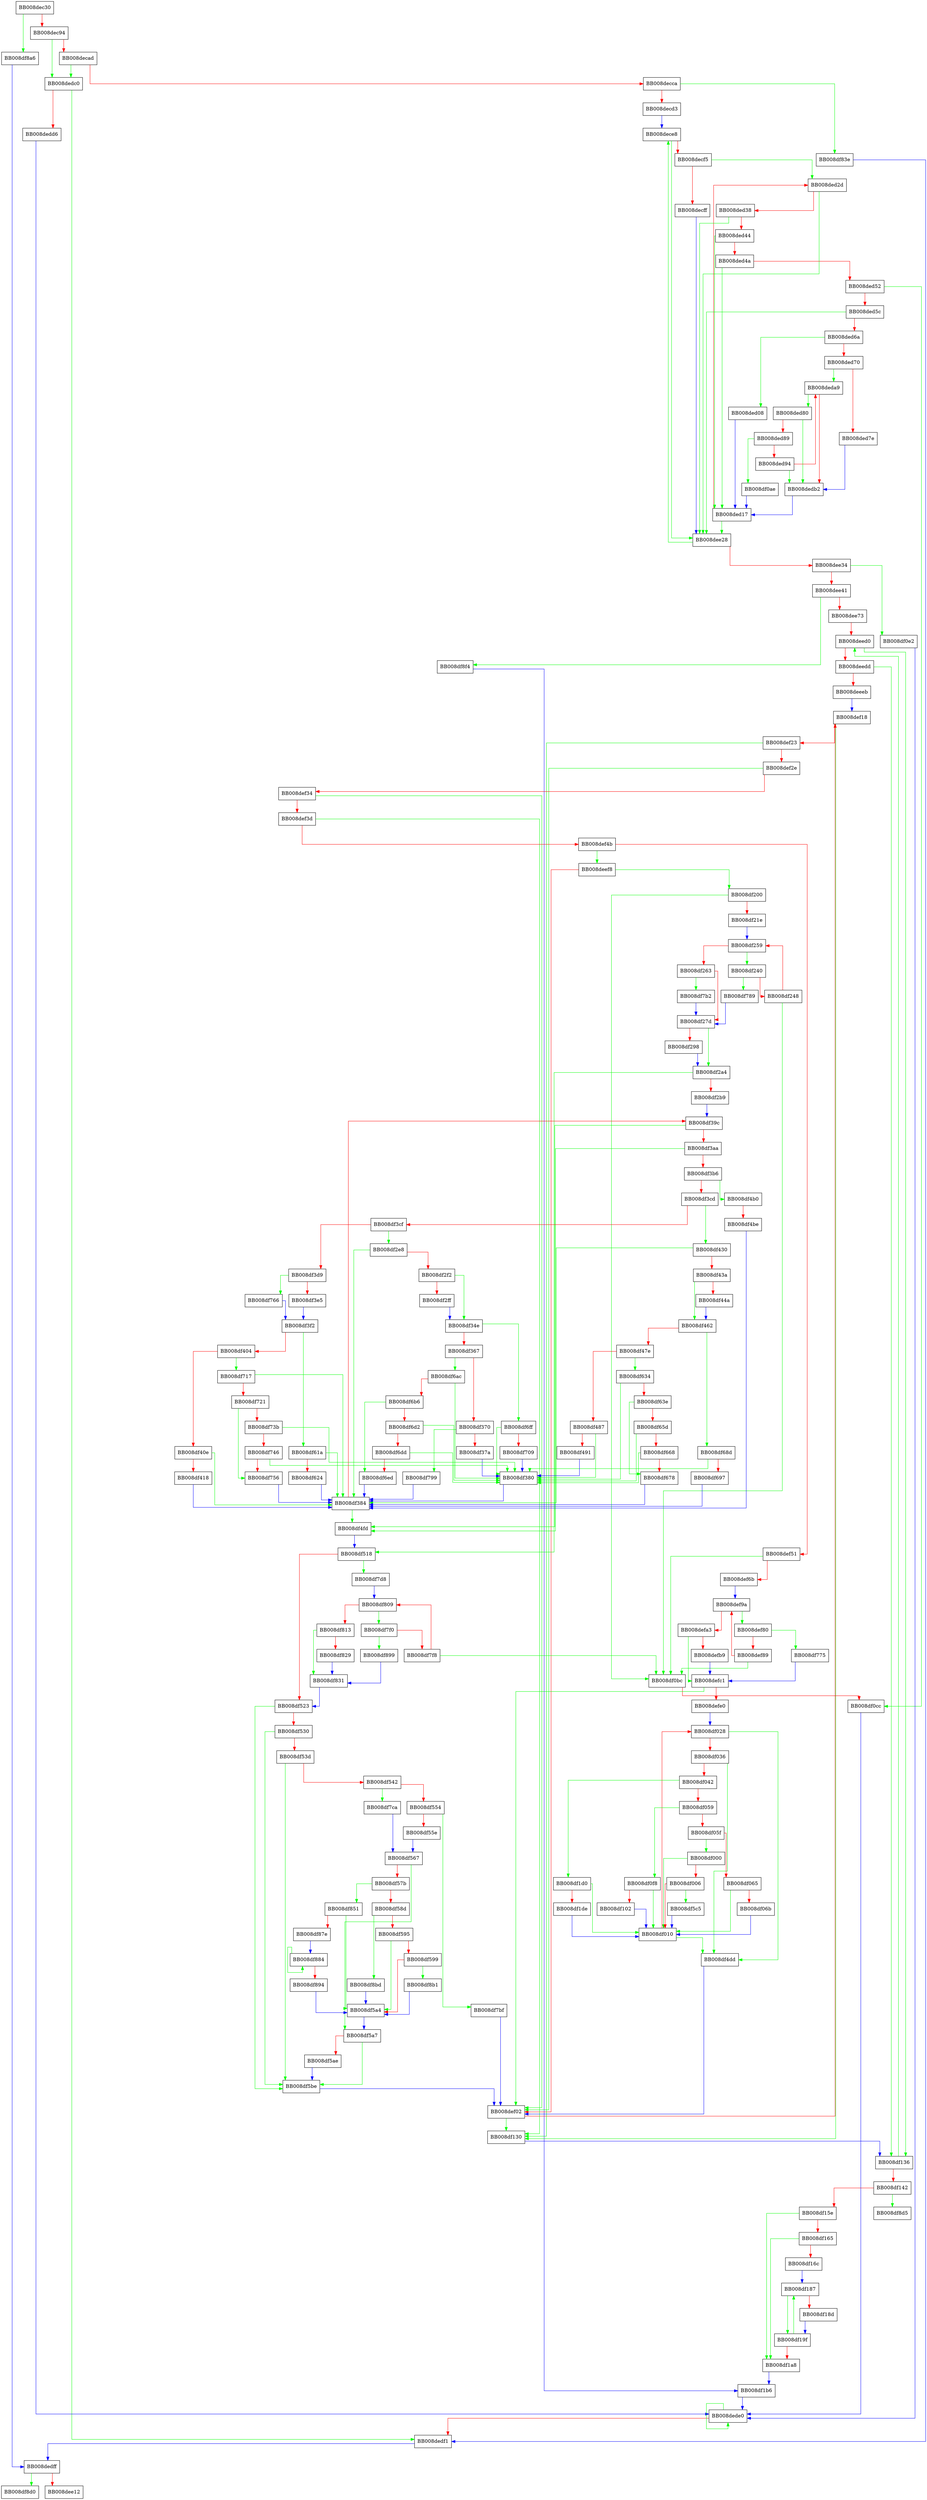 digraph getifaddrs_internal {
  node [shape="box"];
  graph [splines=ortho];
  BB008dec30 -> BB008df8a6 [color="green"];
  BB008dec30 -> BB008dec94 [color="red"];
  BB008dec94 -> BB008dedc0 [color="green"];
  BB008dec94 -> BB008decad [color="red"];
  BB008decad -> BB008dedc0 [color="green"];
  BB008decad -> BB008decca [color="red"];
  BB008decca -> BB008df83e [color="green"];
  BB008decca -> BB008decd3 [color="red"];
  BB008decd3 -> BB008dece8 [color="blue"];
  BB008dece8 -> BB008dee28 [color="green"];
  BB008dece8 -> BB008decf5 [color="red"];
  BB008decf5 -> BB008ded2d [color="green"];
  BB008decf5 -> BB008decff [color="red"];
  BB008decff -> BB008dee28 [color="blue"];
  BB008ded08 -> BB008ded17 [color="blue"];
  BB008ded17 -> BB008dee28 [color="green"];
  BB008ded17 -> BB008ded2d [color="red"];
  BB008ded2d -> BB008dee28 [color="green"];
  BB008ded2d -> BB008ded38 [color="red"];
  BB008ded38 -> BB008dee28 [color="green"];
  BB008ded38 -> BB008ded44 [color="red"];
  BB008ded44 -> BB008ded17 [color="green"];
  BB008ded44 -> BB008ded4a [color="red"];
  BB008ded4a -> BB008ded17 [color="green"];
  BB008ded4a -> BB008ded52 [color="red"];
  BB008ded52 -> BB008df0cc [color="green"];
  BB008ded52 -> BB008ded5c [color="red"];
  BB008ded5c -> BB008dee28 [color="green"];
  BB008ded5c -> BB008ded6a [color="red"];
  BB008ded6a -> BB008ded08 [color="green"];
  BB008ded6a -> BB008ded70 [color="red"];
  BB008ded70 -> BB008deda9 [color="green"];
  BB008ded70 -> BB008ded7e [color="red"];
  BB008ded7e -> BB008dedb2 [color="blue"];
  BB008ded80 -> BB008dedb2 [color="green"];
  BB008ded80 -> BB008ded89 [color="red"];
  BB008ded89 -> BB008df0ae [color="green"];
  BB008ded89 -> BB008ded94 [color="red"];
  BB008ded94 -> BB008dedb2 [color="green"];
  BB008ded94 -> BB008deda9 [color="red"];
  BB008deda9 -> BB008ded80 [color="green"];
  BB008deda9 -> BB008dedb2 [color="red"];
  BB008dedb2 -> BB008ded17 [color="blue"];
  BB008dedc0 -> BB008dedf1 [color="green"];
  BB008dedc0 -> BB008dedd6 [color="red"];
  BB008dedd6 -> BB008dede0 [color="blue"];
  BB008dede0 -> BB008dede0 [color="green"];
  BB008dede0 -> BB008dedf1 [color="red"];
  BB008dedf1 -> BB008dedff [color="blue"];
  BB008dedff -> BB008df8d0 [color="green"];
  BB008dedff -> BB008dee12 [color="red"];
  BB008dee28 -> BB008dece8 [color="green"];
  BB008dee28 -> BB008dee34 [color="red"];
  BB008dee34 -> BB008df0e2 [color="green"];
  BB008dee34 -> BB008dee41 [color="red"];
  BB008dee41 -> BB008df8f4 [color="green"];
  BB008dee41 -> BB008dee73 [color="red"];
  BB008dee73 -> BB008deed0 [color="red"];
  BB008deed0 -> BB008df136 [color="green"];
  BB008deed0 -> BB008deedd [color="red"];
  BB008deedd -> BB008df136 [color="green"];
  BB008deedd -> BB008deeeb [color="red"];
  BB008deeeb -> BB008def18 [color="blue"];
  BB008deef8 -> BB008df200 [color="green"];
  BB008deef8 -> BB008def02 [color="red"];
  BB008def02 -> BB008df130 [color="green"];
  BB008def02 -> BB008def18 [color="red"];
  BB008def18 -> BB008df130 [color="green"];
  BB008def18 -> BB008def23 [color="red"];
  BB008def23 -> BB008df130 [color="green"];
  BB008def23 -> BB008def2e [color="red"];
  BB008def2e -> BB008def02 [color="green"];
  BB008def2e -> BB008def34 [color="red"];
  BB008def34 -> BB008def02 [color="green"];
  BB008def34 -> BB008def3d [color="red"];
  BB008def3d -> BB008df130 [color="green"];
  BB008def3d -> BB008def4b [color="red"];
  BB008def4b -> BB008deef8 [color="green"];
  BB008def4b -> BB008def51 [color="red"];
  BB008def51 -> BB008df0bc [color="green"];
  BB008def51 -> BB008def6b [color="red"];
  BB008def6b -> BB008def9a [color="blue"];
  BB008def80 -> BB008df775 [color="green"];
  BB008def80 -> BB008def89 [color="red"];
  BB008def89 -> BB008df0bc [color="green"];
  BB008def89 -> BB008def9a [color="red"];
  BB008def9a -> BB008def80 [color="green"];
  BB008def9a -> BB008defa3 [color="red"];
  BB008defa3 -> BB008defc1 [color="green"];
  BB008defa3 -> BB008defb9 [color="red"];
  BB008defb9 -> BB008defc1 [color="blue"];
  BB008defc1 -> BB008def02 [color="green"];
  BB008defc1 -> BB008defe0 [color="red"];
  BB008defe0 -> BB008df028 [color="blue"];
  BB008df000 -> BB008df010 [color="green"];
  BB008df000 -> BB008df006 [color="red"];
  BB008df006 -> BB008df5c5 [color="green"];
  BB008df006 -> BB008df010 [color="red"];
  BB008df010 -> BB008df4dd [color="green"];
  BB008df010 -> BB008df028 [color="red"];
  BB008df028 -> BB008df4dd [color="green"];
  BB008df028 -> BB008df036 [color="red"];
  BB008df036 -> BB008df4dd [color="green"];
  BB008df036 -> BB008df042 [color="red"];
  BB008df042 -> BB008df1d0 [color="green"];
  BB008df042 -> BB008df059 [color="red"];
  BB008df059 -> BB008df0f8 [color="green"];
  BB008df059 -> BB008df05f [color="red"];
  BB008df05f -> BB008df000 [color="green"];
  BB008df05f -> BB008df065 [color="red"];
  BB008df065 -> BB008df010 [color="green"];
  BB008df065 -> BB008df06b [color="red"];
  BB008df06b -> BB008df010 [color="blue"];
  BB008df0ae -> BB008ded17 [color="blue"];
  BB008df0bc -> BB008df0cc [color="red"];
  BB008df0cc -> BB008dede0 [color="blue"];
  BB008df0e2 -> BB008dede0 [color="blue"];
  BB008df0f8 -> BB008df010 [color="green"];
  BB008df0f8 -> BB008df102 [color="red"];
  BB008df102 -> BB008df010 [color="blue"];
  BB008df130 -> BB008df136 [color="blue"];
  BB008df136 -> BB008deed0 [color="green"];
  BB008df136 -> BB008df142 [color="red"];
  BB008df142 -> BB008df8d5 [color="green"];
  BB008df142 -> BB008df15e [color="red"];
  BB008df15e -> BB008df1a8 [color="green"];
  BB008df15e -> BB008df165 [color="red"];
  BB008df165 -> BB008df1a8 [color="green"];
  BB008df165 -> BB008df16c [color="red"];
  BB008df16c -> BB008df187 [color="blue"];
  BB008df187 -> BB008df19f [color="green"];
  BB008df187 -> BB008df18d [color="red"];
  BB008df18d -> BB008df19f [color="blue"];
  BB008df19f -> BB008df187 [color="green"];
  BB008df19f -> BB008df1a8 [color="red"];
  BB008df1a8 -> BB008df1b6 [color="blue"];
  BB008df1b6 -> BB008dede0 [color="blue"];
  BB008df1d0 -> BB008df010 [color="green"];
  BB008df1d0 -> BB008df1de [color="red"];
  BB008df1de -> BB008df010 [color="blue"];
  BB008df200 -> BB008df0bc [color="green"];
  BB008df200 -> BB008df21e [color="red"];
  BB008df21e -> BB008df259 [color="blue"];
  BB008df240 -> BB008df789 [color="green"];
  BB008df240 -> BB008df248 [color="red"];
  BB008df248 -> BB008df0bc [color="green"];
  BB008df248 -> BB008df259 [color="red"];
  BB008df259 -> BB008df240 [color="green"];
  BB008df259 -> BB008df263 [color="red"];
  BB008df263 -> BB008df7b2 [color="green"];
  BB008df263 -> BB008df27d [color="red"];
  BB008df27d -> BB008df2a4 [color="green"];
  BB008df27d -> BB008df298 [color="red"];
  BB008df298 -> BB008df2a4 [color="blue"];
  BB008df2a4 -> BB008df518 [color="green"];
  BB008df2a4 -> BB008df2b9 [color="red"];
  BB008df2b9 -> BB008df39c [color="blue"];
  BB008df2e8 -> BB008df384 [color="green"];
  BB008df2e8 -> BB008df2f2 [color="red"];
  BB008df2f2 -> BB008df34e [color="green"];
  BB008df2f2 -> BB008df2ff [color="red"];
  BB008df2ff -> BB008df34e [color="blue"];
  BB008df34e -> BB008df6ff [color="green"];
  BB008df34e -> BB008df367 [color="red"];
  BB008df367 -> BB008df6ac [color="green"];
  BB008df367 -> BB008df370 [color="red"];
  BB008df370 -> BB008df799 [color="green"];
  BB008df370 -> BB008df37a [color="red"];
  BB008df37a -> BB008df380 [color="blue"];
  BB008df380 -> BB008df384 [color="blue"];
  BB008df384 -> BB008df4fd [color="green"];
  BB008df384 -> BB008df39c [color="red"];
  BB008df39c -> BB008df4fd [color="green"];
  BB008df39c -> BB008df3aa [color="red"];
  BB008df3aa -> BB008df4fd [color="green"];
  BB008df3aa -> BB008df3b6 [color="red"];
  BB008df3b6 -> BB008df4b0 [color="green"];
  BB008df3b6 -> BB008df3cd [color="red"];
  BB008df3cd -> BB008df430 [color="green"];
  BB008df3cd -> BB008df3cf [color="red"];
  BB008df3cf -> BB008df2e8 [color="green"];
  BB008df3cf -> BB008df3d9 [color="red"];
  BB008df3d9 -> BB008df766 [color="green"];
  BB008df3d9 -> BB008df3e5 [color="red"];
  BB008df3e5 -> BB008df3f2 [color="blue"];
  BB008df3f2 -> BB008df61a [color="green"];
  BB008df3f2 -> BB008df404 [color="red"];
  BB008df404 -> BB008df717 [color="green"];
  BB008df404 -> BB008df40e [color="red"];
  BB008df40e -> BB008df384 [color="green"];
  BB008df40e -> BB008df418 [color="red"];
  BB008df418 -> BB008df384 [color="blue"];
  BB008df430 -> BB008df384 [color="green"];
  BB008df430 -> BB008df43a [color="red"];
  BB008df43a -> BB008df462 [color="green"];
  BB008df43a -> BB008df44a [color="red"];
  BB008df44a -> BB008df462 [color="blue"];
  BB008df462 -> BB008df68d [color="green"];
  BB008df462 -> BB008df47e [color="red"];
  BB008df47e -> BB008df634 [color="green"];
  BB008df47e -> BB008df487 [color="red"];
  BB008df487 -> BB008df380 [color="green"];
  BB008df487 -> BB008df491 [color="red"];
  BB008df491 -> BB008df380 [color="blue"];
  BB008df4b0 -> BB008df4be [color="red"];
  BB008df4be -> BB008df384 [color="blue"];
  BB008df4dd -> BB008def02 [color="blue"];
  BB008df4fd -> BB008df518 [color="blue"];
  BB008df518 -> BB008df7d8 [color="green"];
  BB008df518 -> BB008df523 [color="red"];
  BB008df523 -> BB008df5be [color="green"];
  BB008df523 -> BB008df530 [color="red"];
  BB008df530 -> BB008df5be [color="green"];
  BB008df530 -> BB008df53d [color="red"];
  BB008df53d -> BB008df5be [color="green"];
  BB008df53d -> BB008df542 [color="red"];
  BB008df542 -> BB008df7ca [color="green"];
  BB008df542 -> BB008df554 [color="red"];
  BB008df554 -> BB008df7bf [color="green"];
  BB008df554 -> BB008df55e [color="red"];
  BB008df55e -> BB008df567 [color="blue"];
  BB008df567 -> BB008df5a7 [color="green"];
  BB008df567 -> BB008df57b [color="red"];
  BB008df57b -> BB008df851 [color="green"];
  BB008df57b -> BB008df58d [color="red"];
  BB008df58d -> BB008df8bd [color="green"];
  BB008df58d -> BB008df595 [color="red"];
  BB008df595 -> BB008df5a4 [color="green"];
  BB008df595 -> BB008df599 [color="red"];
  BB008df599 -> BB008df8b1 [color="green"];
  BB008df599 -> BB008df5a4 [color="red"];
  BB008df5a4 -> BB008df5a7 [color="blue"];
  BB008df5a7 -> BB008df5be [color="green"];
  BB008df5a7 -> BB008df5ae [color="red"];
  BB008df5ae -> BB008df5be [color="blue"];
  BB008df5be -> BB008def02 [color="blue"];
  BB008df5c5 -> BB008df010 [color="blue"];
  BB008df61a -> BB008df384 [color="green"];
  BB008df61a -> BB008df624 [color="red"];
  BB008df624 -> BB008df384 [color="blue"];
  BB008df634 -> BB008df380 [color="green"];
  BB008df634 -> BB008df63e [color="red"];
  BB008df63e -> BB008df678 [color="green"];
  BB008df63e -> BB008df65d [color="red"];
  BB008df65d -> BB008df380 [color="green"];
  BB008df65d -> BB008df668 [color="red"];
  BB008df668 -> BB008df380 [color="green"];
  BB008df668 -> BB008df678 [color="red"];
  BB008df678 -> BB008df384 [color="blue"];
  BB008df68d -> BB008df380 [color="green"];
  BB008df68d -> BB008df697 [color="red"];
  BB008df697 -> BB008df384 [color="blue"];
  BB008df6ac -> BB008df380 [color="green"];
  BB008df6ac -> BB008df6b6 [color="red"];
  BB008df6b6 -> BB008df6ed [color="green"];
  BB008df6b6 -> BB008df6d2 [color="red"];
  BB008df6d2 -> BB008df380 [color="green"];
  BB008df6d2 -> BB008df6dd [color="red"];
  BB008df6dd -> BB008df380 [color="green"];
  BB008df6dd -> BB008df6ed [color="red"];
  BB008df6ed -> BB008df384 [color="blue"];
  BB008df6ff -> BB008df380 [color="green"];
  BB008df6ff -> BB008df709 [color="red"];
  BB008df709 -> BB008df380 [color="blue"];
  BB008df717 -> BB008df384 [color="green"];
  BB008df717 -> BB008df721 [color="red"];
  BB008df721 -> BB008df756 [color="green"];
  BB008df721 -> BB008df73b [color="red"];
  BB008df73b -> BB008df380 [color="green"];
  BB008df73b -> BB008df746 [color="red"];
  BB008df746 -> BB008df380 [color="green"];
  BB008df746 -> BB008df756 [color="red"];
  BB008df756 -> BB008df384 [color="blue"];
  BB008df766 -> BB008df3f2 [color="blue"];
  BB008df775 -> BB008defc1 [color="blue"];
  BB008df789 -> BB008df27d [color="blue"];
  BB008df799 -> BB008df384 [color="blue"];
  BB008df7b2 -> BB008df27d [color="blue"];
  BB008df7bf -> BB008def02 [color="blue"];
  BB008df7ca -> BB008df567 [color="blue"];
  BB008df7d8 -> BB008df809 [color="blue"];
  BB008df7f0 -> BB008df899 [color="green"];
  BB008df7f0 -> BB008df7f8 [color="red"];
  BB008df7f8 -> BB008df0bc [color="green"];
  BB008df7f8 -> BB008df809 [color="red"];
  BB008df809 -> BB008df7f0 [color="green"];
  BB008df809 -> BB008df813 [color="red"];
  BB008df813 -> BB008df831 [color="green"];
  BB008df813 -> BB008df829 [color="red"];
  BB008df829 -> BB008df831 [color="blue"];
  BB008df831 -> BB008df523 [color="blue"];
  BB008df83e -> BB008dedf1 [color="blue"];
  BB008df851 -> BB008df5a4 [color="green"];
  BB008df851 -> BB008df87e [color="red"];
  BB008df87e -> BB008df884 [color="blue"];
  BB008df884 -> BB008df884 [color="green"];
  BB008df884 -> BB008df894 [color="red"];
  BB008df894 -> BB008df5a4 [color="blue"];
  BB008df899 -> BB008df831 [color="blue"];
  BB008df8a6 -> BB008dedff [color="blue"];
  BB008df8b1 -> BB008df5a4 [color="blue"];
  BB008df8bd -> BB008df5a4 [color="blue"];
  BB008df8f4 -> BB008df1b6 [color="blue"];
}